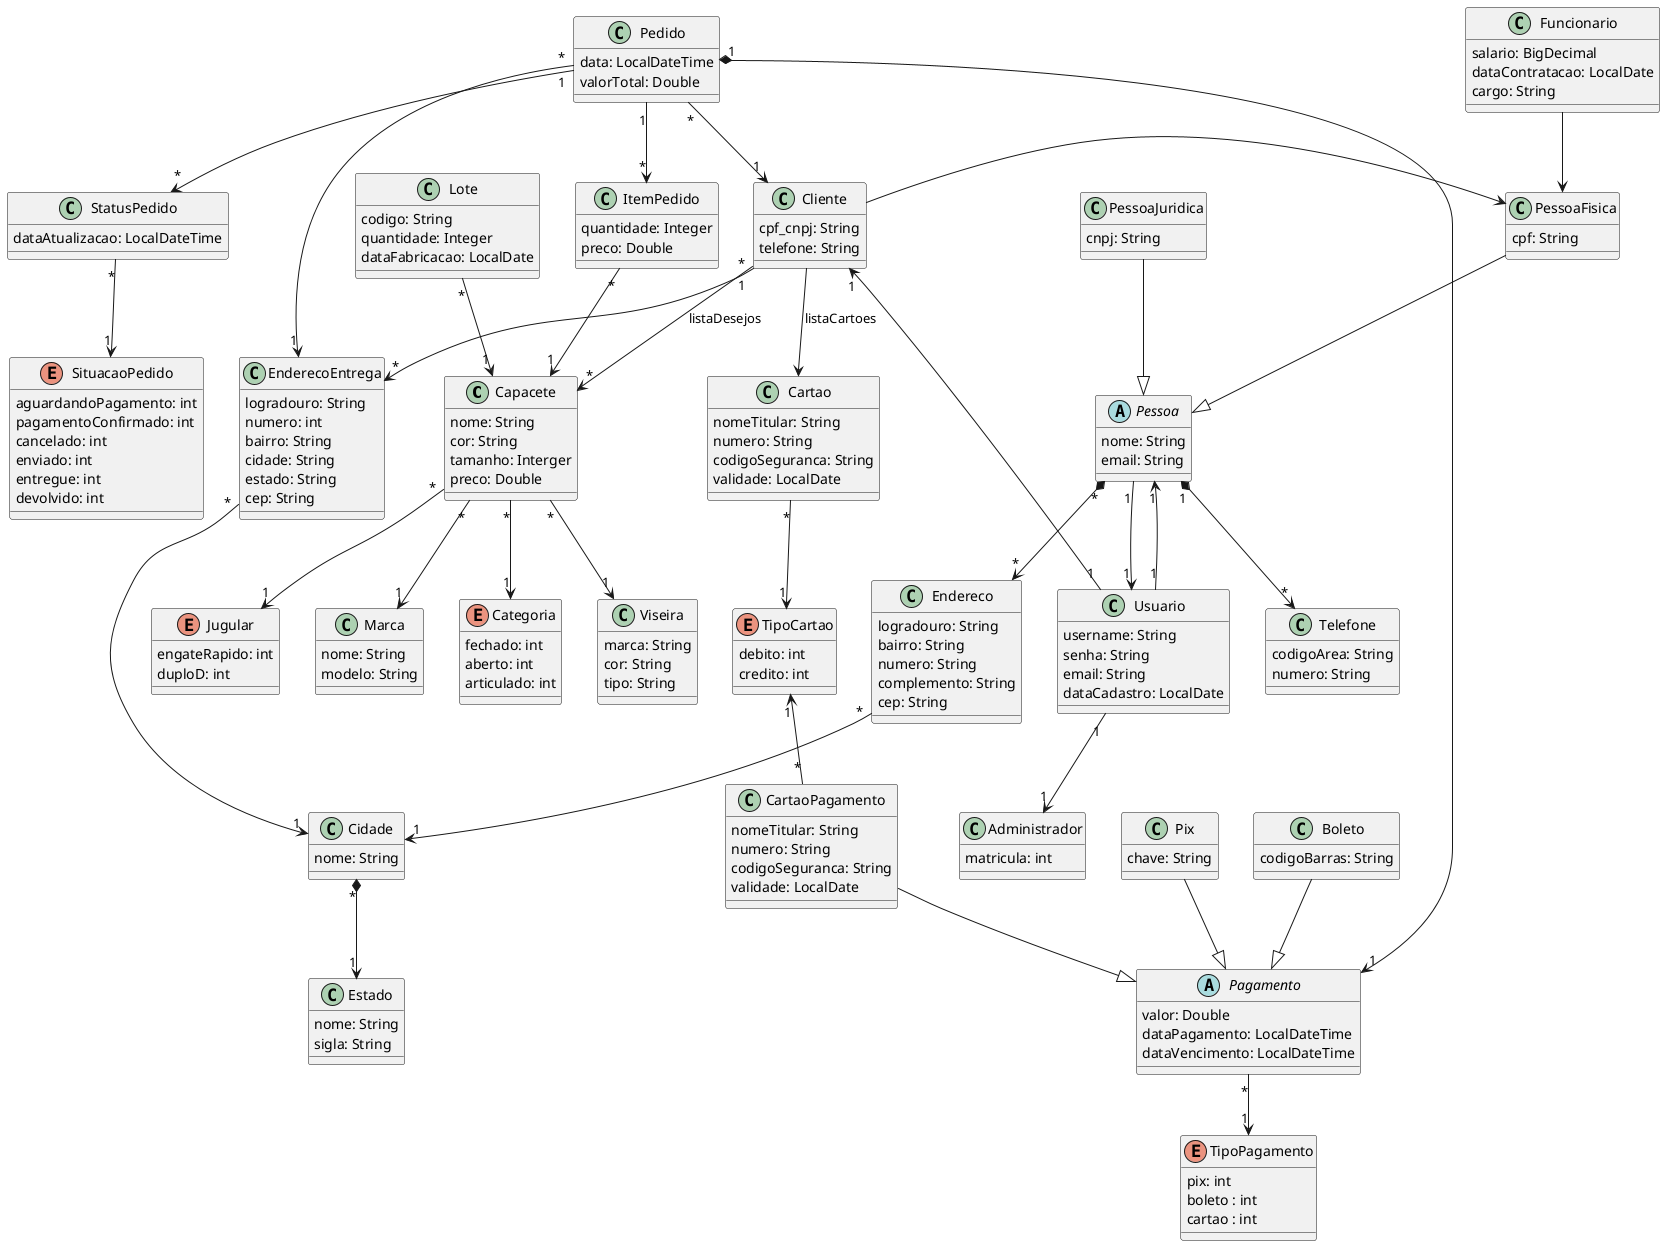 @startuml

class Capacete {
    nome: String
    cor: String
    tamanho: Interger
    preco: Double

}

class Marca {
    nome: String
    modelo: String
}

enum Categoria {
    fechado: int
    aberto: int
    articulado: int
    
}


class Viseira {
    marca: String
    cor: String
    tipo: String
    
}

enum Jugular {
    engateRapido: int
    duploD: int
}

' class Certificacao {
'     nome: String
'     pais: String
'     descricao: String
' }


class Lote{
    codigo: String 
    quantidade: Integer
    dataFabricacao: LocalDate
}

abstract class Pessoa {
    nome: String
    email: String
}

class PessoaFisica{
    cpf: String
}

class PessoaJuridica{
    cnpj: String
}

class Usuario {
    username: String
    senha: String
    email: String
    dataCadastro: LocalDate
}


class Administrador {
    matricula: int
}

class Funcionario{
    salario: BigDecimal
    dataContratacao: LocalDate
    cargo: String
}

class Cliente {
    cpf_cnpj: String
    telefone: String
}

class Telefone {
    codigoArea: String
    numero: String
}

class Endereco {
    logradouro: String
    bairro: String
    numero: String
    complemento: String
    cep: String
}

class EnderecoEntrega {
    logradouro: String
    numero: int
    bairro: String
    cidade: String
    estado: String
    cep: String
}

class Cidade {
    nome: String
}

class Estado {
    nome: String
    sigla: String
}

class Pedido {
    data: LocalDateTime
    valorTotal: Double
}

class ItemPedido {
    quantidade: Integer
    preco: Double
}

class StatusPedido {
    dataAtualizacao: LocalDateTime
}

enum SituacaoPedido {
    aguardandoPagamento: int
    pagamentoConfirmado: int
    cancelado: int
    enviado: int
    entregue: int
    devolvido: int
}


abstract class Pagamento {
    valor: Double
    dataPagamento: LocalDateTime
    dataVencimento: LocalDateTime
}

enum TipoPagamento{
    pix: int
    boleto : int
    cartao : int
}


class Pix {
    chave: String
}

class Boleto {
    codigoBarras: String
}

class Cartao{
    nomeTitular: String
    numero: String
    codigoSeguranca: String
    validade: LocalDate
}

class CartaoPagamento {
    nomeTitular: String
    numero: String
    codigoSeguranca: String
    validade: LocalDate
}

enum TipoCartao {
    debito: int
    credito: int
}

'relacionamento'


Capacete "*" --> "1" Marca
Capacete "*" --> "1" Categoria
Capacete "*" --> "1" Jugular
Capacete "*" --> "1" Viseira

ItemPedido "*" --> "1" Capacete
Lote "*" --> "1" Capacete

Pedido "*" --> "1" Cliente
Pedido "1" --> "*" ItemPedido
Pedido "*" --> "1" EnderecoEntrega
Pedido "1" --> "*" StatusPedido
Pedido "1" *--> "1" Pagamento
StatusPedido "*" --> "1" SituacaoPedido



Pagamento "*" --> "1" TipoPagamento
CartaoPagamento "*" -up-> "1" TipoCartao
Cartao "*" --> "1" TipoCartao
Pix --|> Pagamento
Boleto --|> Pagamento
CartaoPagamento --|> Pagamento
Cliente --> Cartao :listaCartoes


Usuario "1" --> "1" Pessoa
Usuario "1" --> "1" Cliente
Usuario "1" --> "1" Administrador

Pessoa "1" --> "1" Usuario
Pessoa "1" *--> "*" Telefone
Pessoa "*" *--> "*" Endereco
PessoaFisica --|> Pessoa
PessoaJuridica --|> Pessoa
Cliente -right-> PessoaFisica
Funcionario --> PessoaFisica
Cliente "1" --> "*" EnderecoEntrega
Cliente "*" --> "*" Capacete : listaDesejos

Cidade "*" *--> "1" Estado
Endereco "*" --> "1" Cidade
EnderecoEntrega "*" --> "1" Cidade



@enduml